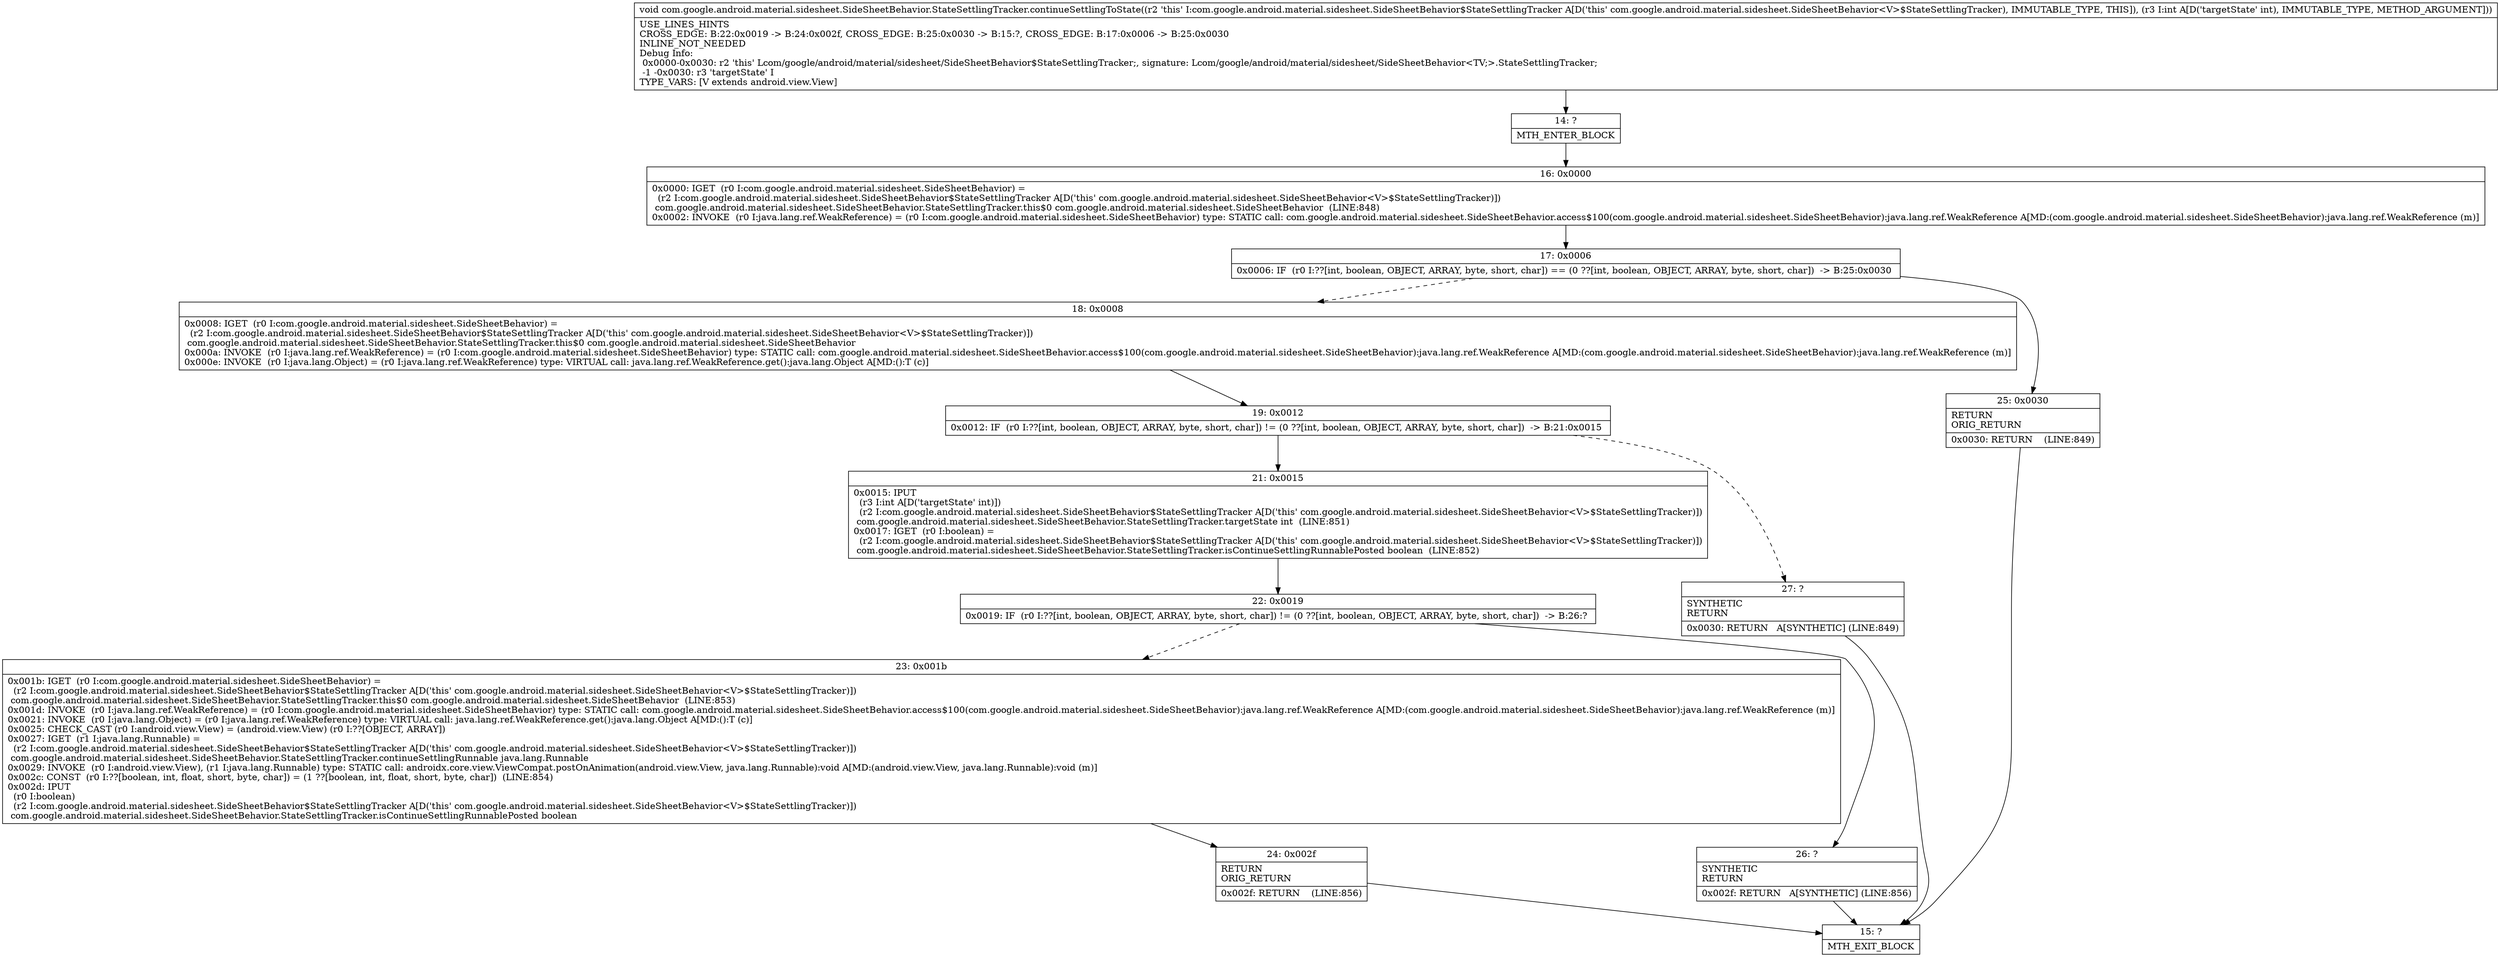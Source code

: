 digraph "CFG forcom.google.android.material.sidesheet.SideSheetBehavior.StateSettlingTracker.continueSettlingToState(I)V" {
Node_14 [shape=record,label="{14\:\ ?|MTH_ENTER_BLOCK\l}"];
Node_16 [shape=record,label="{16\:\ 0x0000|0x0000: IGET  (r0 I:com.google.android.material.sidesheet.SideSheetBehavior) = \l  (r2 I:com.google.android.material.sidesheet.SideSheetBehavior$StateSettlingTracker A[D('this' com.google.android.material.sidesheet.SideSheetBehavior\<V\>$StateSettlingTracker)])\l com.google.android.material.sidesheet.SideSheetBehavior.StateSettlingTracker.this$0 com.google.android.material.sidesheet.SideSheetBehavior  (LINE:848)\l0x0002: INVOKE  (r0 I:java.lang.ref.WeakReference) = (r0 I:com.google.android.material.sidesheet.SideSheetBehavior) type: STATIC call: com.google.android.material.sidesheet.SideSheetBehavior.access$100(com.google.android.material.sidesheet.SideSheetBehavior):java.lang.ref.WeakReference A[MD:(com.google.android.material.sidesheet.SideSheetBehavior):java.lang.ref.WeakReference (m)]\l}"];
Node_17 [shape=record,label="{17\:\ 0x0006|0x0006: IF  (r0 I:??[int, boolean, OBJECT, ARRAY, byte, short, char]) == (0 ??[int, boolean, OBJECT, ARRAY, byte, short, char])  \-\> B:25:0x0030 \l}"];
Node_18 [shape=record,label="{18\:\ 0x0008|0x0008: IGET  (r0 I:com.google.android.material.sidesheet.SideSheetBehavior) = \l  (r2 I:com.google.android.material.sidesheet.SideSheetBehavior$StateSettlingTracker A[D('this' com.google.android.material.sidesheet.SideSheetBehavior\<V\>$StateSettlingTracker)])\l com.google.android.material.sidesheet.SideSheetBehavior.StateSettlingTracker.this$0 com.google.android.material.sidesheet.SideSheetBehavior \l0x000a: INVOKE  (r0 I:java.lang.ref.WeakReference) = (r0 I:com.google.android.material.sidesheet.SideSheetBehavior) type: STATIC call: com.google.android.material.sidesheet.SideSheetBehavior.access$100(com.google.android.material.sidesheet.SideSheetBehavior):java.lang.ref.WeakReference A[MD:(com.google.android.material.sidesheet.SideSheetBehavior):java.lang.ref.WeakReference (m)]\l0x000e: INVOKE  (r0 I:java.lang.Object) = (r0 I:java.lang.ref.WeakReference) type: VIRTUAL call: java.lang.ref.WeakReference.get():java.lang.Object A[MD:():T (c)]\l}"];
Node_19 [shape=record,label="{19\:\ 0x0012|0x0012: IF  (r0 I:??[int, boolean, OBJECT, ARRAY, byte, short, char]) != (0 ??[int, boolean, OBJECT, ARRAY, byte, short, char])  \-\> B:21:0x0015 \l}"];
Node_21 [shape=record,label="{21\:\ 0x0015|0x0015: IPUT  \l  (r3 I:int A[D('targetState' int)])\l  (r2 I:com.google.android.material.sidesheet.SideSheetBehavior$StateSettlingTracker A[D('this' com.google.android.material.sidesheet.SideSheetBehavior\<V\>$StateSettlingTracker)])\l com.google.android.material.sidesheet.SideSheetBehavior.StateSettlingTracker.targetState int  (LINE:851)\l0x0017: IGET  (r0 I:boolean) = \l  (r2 I:com.google.android.material.sidesheet.SideSheetBehavior$StateSettlingTracker A[D('this' com.google.android.material.sidesheet.SideSheetBehavior\<V\>$StateSettlingTracker)])\l com.google.android.material.sidesheet.SideSheetBehavior.StateSettlingTracker.isContinueSettlingRunnablePosted boolean  (LINE:852)\l}"];
Node_22 [shape=record,label="{22\:\ 0x0019|0x0019: IF  (r0 I:??[int, boolean, OBJECT, ARRAY, byte, short, char]) != (0 ??[int, boolean, OBJECT, ARRAY, byte, short, char])  \-\> B:26:? \l}"];
Node_23 [shape=record,label="{23\:\ 0x001b|0x001b: IGET  (r0 I:com.google.android.material.sidesheet.SideSheetBehavior) = \l  (r2 I:com.google.android.material.sidesheet.SideSheetBehavior$StateSettlingTracker A[D('this' com.google.android.material.sidesheet.SideSheetBehavior\<V\>$StateSettlingTracker)])\l com.google.android.material.sidesheet.SideSheetBehavior.StateSettlingTracker.this$0 com.google.android.material.sidesheet.SideSheetBehavior  (LINE:853)\l0x001d: INVOKE  (r0 I:java.lang.ref.WeakReference) = (r0 I:com.google.android.material.sidesheet.SideSheetBehavior) type: STATIC call: com.google.android.material.sidesheet.SideSheetBehavior.access$100(com.google.android.material.sidesheet.SideSheetBehavior):java.lang.ref.WeakReference A[MD:(com.google.android.material.sidesheet.SideSheetBehavior):java.lang.ref.WeakReference (m)]\l0x0021: INVOKE  (r0 I:java.lang.Object) = (r0 I:java.lang.ref.WeakReference) type: VIRTUAL call: java.lang.ref.WeakReference.get():java.lang.Object A[MD:():T (c)]\l0x0025: CHECK_CAST (r0 I:android.view.View) = (android.view.View) (r0 I:??[OBJECT, ARRAY]) \l0x0027: IGET  (r1 I:java.lang.Runnable) = \l  (r2 I:com.google.android.material.sidesheet.SideSheetBehavior$StateSettlingTracker A[D('this' com.google.android.material.sidesheet.SideSheetBehavior\<V\>$StateSettlingTracker)])\l com.google.android.material.sidesheet.SideSheetBehavior.StateSettlingTracker.continueSettlingRunnable java.lang.Runnable \l0x0029: INVOKE  (r0 I:android.view.View), (r1 I:java.lang.Runnable) type: STATIC call: androidx.core.view.ViewCompat.postOnAnimation(android.view.View, java.lang.Runnable):void A[MD:(android.view.View, java.lang.Runnable):void (m)]\l0x002c: CONST  (r0 I:??[boolean, int, float, short, byte, char]) = (1 ??[boolean, int, float, short, byte, char])  (LINE:854)\l0x002d: IPUT  \l  (r0 I:boolean)\l  (r2 I:com.google.android.material.sidesheet.SideSheetBehavior$StateSettlingTracker A[D('this' com.google.android.material.sidesheet.SideSheetBehavior\<V\>$StateSettlingTracker)])\l com.google.android.material.sidesheet.SideSheetBehavior.StateSettlingTracker.isContinueSettlingRunnablePosted boolean \l}"];
Node_24 [shape=record,label="{24\:\ 0x002f|RETURN\lORIG_RETURN\l|0x002f: RETURN    (LINE:856)\l}"];
Node_15 [shape=record,label="{15\:\ ?|MTH_EXIT_BLOCK\l}"];
Node_26 [shape=record,label="{26\:\ ?|SYNTHETIC\lRETURN\l|0x002f: RETURN   A[SYNTHETIC] (LINE:856)\l}"];
Node_27 [shape=record,label="{27\:\ ?|SYNTHETIC\lRETURN\l|0x0030: RETURN   A[SYNTHETIC] (LINE:849)\l}"];
Node_25 [shape=record,label="{25\:\ 0x0030|RETURN\lORIG_RETURN\l|0x0030: RETURN    (LINE:849)\l}"];
MethodNode[shape=record,label="{void com.google.android.material.sidesheet.SideSheetBehavior.StateSettlingTracker.continueSettlingToState((r2 'this' I:com.google.android.material.sidesheet.SideSheetBehavior$StateSettlingTracker A[D('this' com.google.android.material.sidesheet.SideSheetBehavior\<V\>$StateSettlingTracker), IMMUTABLE_TYPE, THIS]), (r3 I:int A[D('targetState' int), IMMUTABLE_TYPE, METHOD_ARGUMENT]))  | USE_LINES_HINTS\lCROSS_EDGE: B:22:0x0019 \-\> B:24:0x002f, CROSS_EDGE: B:25:0x0030 \-\> B:15:?, CROSS_EDGE: B:17:0x0006 \-\> B:25:0x0030\lINLINE_NOT_NEEDED\lDebug Info:\l  0x0000\-0x0030: r2 'this' Lcom\/google\/android\/material\/sidesheet\/SideSheetBehavior$StateSettlingTracker;, signature: Lcom\/google\/android\/material\/sidesheet\/SideSheetBehavior\<TV;\>.StateSettlingTracker;\l  \-1 \-0x0030: r3 'targetState' I\lTYPE_VARS: [V extends android.view.View]\l}"];
MethodNode -> Node_14;Node_14 -> Node_16;
Node_16 -> Node_17;
Node_17 -> Node_18[style=dashed];
Node_17 -> Node_25;
Node_18 -> Node_19;
Node_19 -> Node_21;
Node_19 -> Node_27[style=dashed];
Node_21 -> Node_22;
Node_22 -> Node_23[style=dashed];
Node_22 -> Node_26;
Node_23 -> Node_24;
Node_24 -> Node_15;
Node_26 -> Node_15;
Node_27 -> Node_15;
Node_25 -> Node_15;
}

